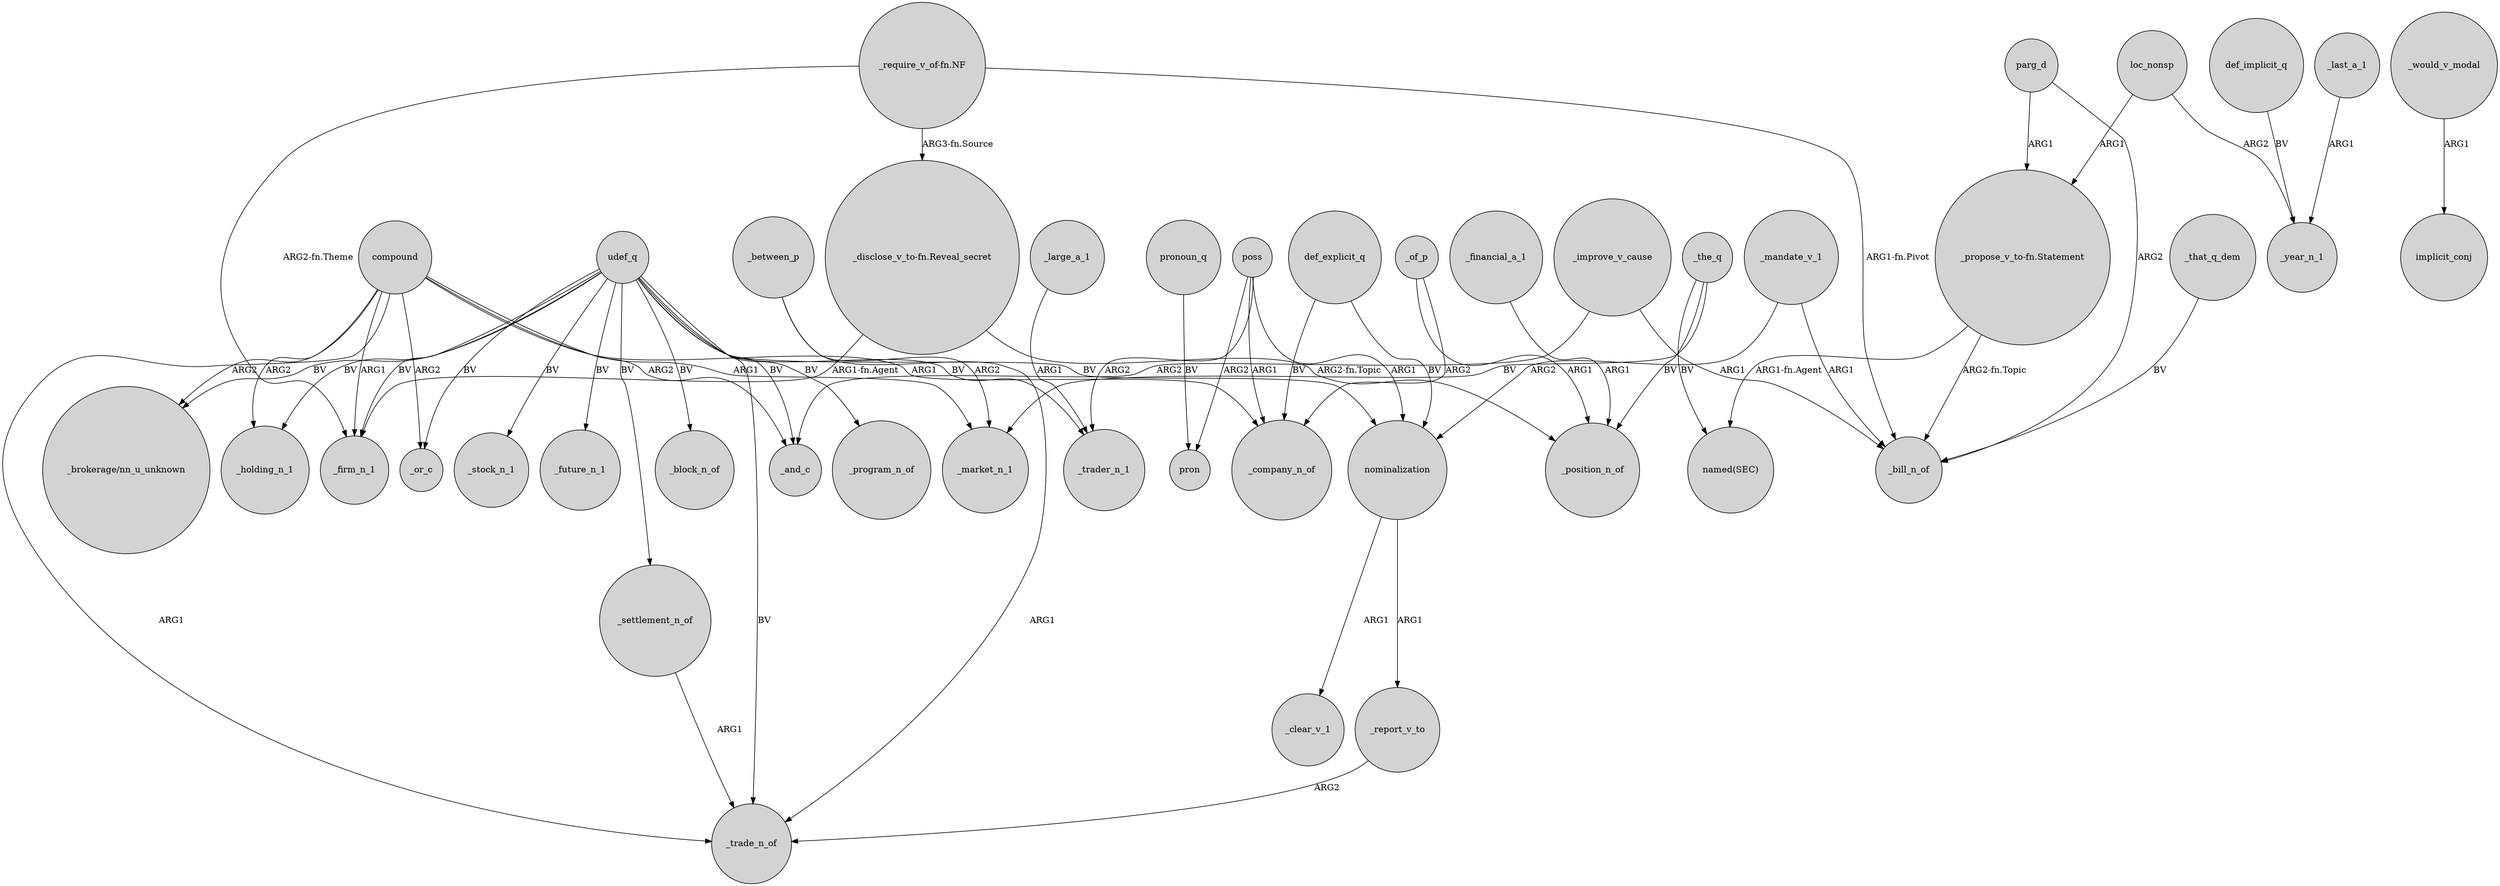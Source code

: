 digraph {
	node [shape=circle style=filled]
	compound -> _or_c [label=ARG2]
	"_propose_v_to-fn.Statement" -> "named(SEC)" [label="ARG1-fn.Agent"]
	loc_nonsp -> "_propose_v_to-fn.Statement" [label=ARG1]
	udef_q -> _block_n_of [label=BV]
	udef_q -> _trade_n_of [label=BV]
	_that_q_dem -> _bill_n_of [label=BV]
	_mandate_v_1 -> _bill_n_of [label=ARG1]
	poss -> pron [label=ARG2]
	def_implicit_q -> _year_n_1 [label=BV]
	_financial_a_1 -> _position_n_of [label=ARG1]
	udef_q -> _trader_n_1 [label=BV]
	_mandate_v_1 -> nominalization [label=ARG2]
	_between_p -> _trade_n_of [label=ARG1]
	compound -> _trade_n_of [label=ARG1]
	_between_p -> _market_n_1 [label=ARG2]
	"_require_v_of-fn.NF" -> "_disclose_v_to-fn.Reveal_secret" [label="ARG3-fn.Source"]
	udef_q -> _firm_n_1 [label=BV]
	_the_q -> _position_n_of [label=BV]
	_large_a_1 -> _trader_n_1 [label=ARG1]
	_would_v_modal -> implicit_conj [label=ARG1]
	udef_q -> _program_n_of [label=BV]
	nominalization -> _clear_v_1 [label=ARG1]
	compound -> _holding_n_1 [label=ARG2]
	parg_d -> "_propose_v_to-fn.Statement" [label=ARG1]
	compound -> "_brokerage/nn_u_unknown" [label=ARG2]
	udef_q -> _or_c [label=BV]
	_improve_v_cause -> _and_c [label=ARG2]
	parg_d -> _bill_n_of [label=ARG2]
	nominalization -> _report_v_to [label=ARG1]
	poss -> nominalization [label=ARG1]
	poss -> _trader_n_1 [label=ARG2]
	def_explicit_q -> _company_n_of [label=BV]
	udef_q -> "_brokerage/nn_u_unknown" [label=BV]
	"_require_v_of-fn.NF" -> _firm_n_1 [label="ARG2-fn.Theme"]
	"_disclose_v_to-fn.Reveal_secret" -> _firm_n_1 [label="ARG1-fn.Agent"]
	pronoun_q -> pron [label=BV]
	compound -> _company_n_of [label=ARG1]
	compound -> _and_c [label=ARG2]
	udef_q -> _stock_n_1 [label=BV]
	_improve_v_cause -> _bill_n_of [label=ARG1]
	loc_nonsp -> _year_n_1 [label=ARG2]
	"_require_v_of-fn.NF" -> _bill_n_of [label="ARG1-fn.Pivot"]
	udef_q -> _future_n_1 [label=BV]
	_last_a_1 -> _year_n_1 [label=ARG1]
	compound -> _firm_n_1 [label=ARG1]
	udef_q -> nominalization [label=BV]
	udef_q -> _settlement_n_of [label=BV]
	def_explicit_q -> nominalization [label=BV]
	"_propose_v_to-fn.Statement" -> _bill_n_of [label="ARG2-fn.Topic"]
	poss -> _company_n_of [label=ARG1]
	"_disclose_v_to-fn.Reveal_secret" -> _position_n_of [label="ARG2-fn.Topic"]
	compound -> _market_n_1 [label=ARG1]
	udef_q -> _holding_n_1 [label=BV]
	_report_v_to -> _trade_n_of [label=ARG2]
	udef_q -> _and_c [label=BV]
	_the_q -> _market_n_1 [label=BV]
	_of_p -> _company_n_of [label=ARG2]
	_the_q -> "named(SEC)" [label=BV]
	_of_p -> _position_n_of [label=ARG1]
	_settlement_n_of -> _trade_n_of [label=ARG1]
}
